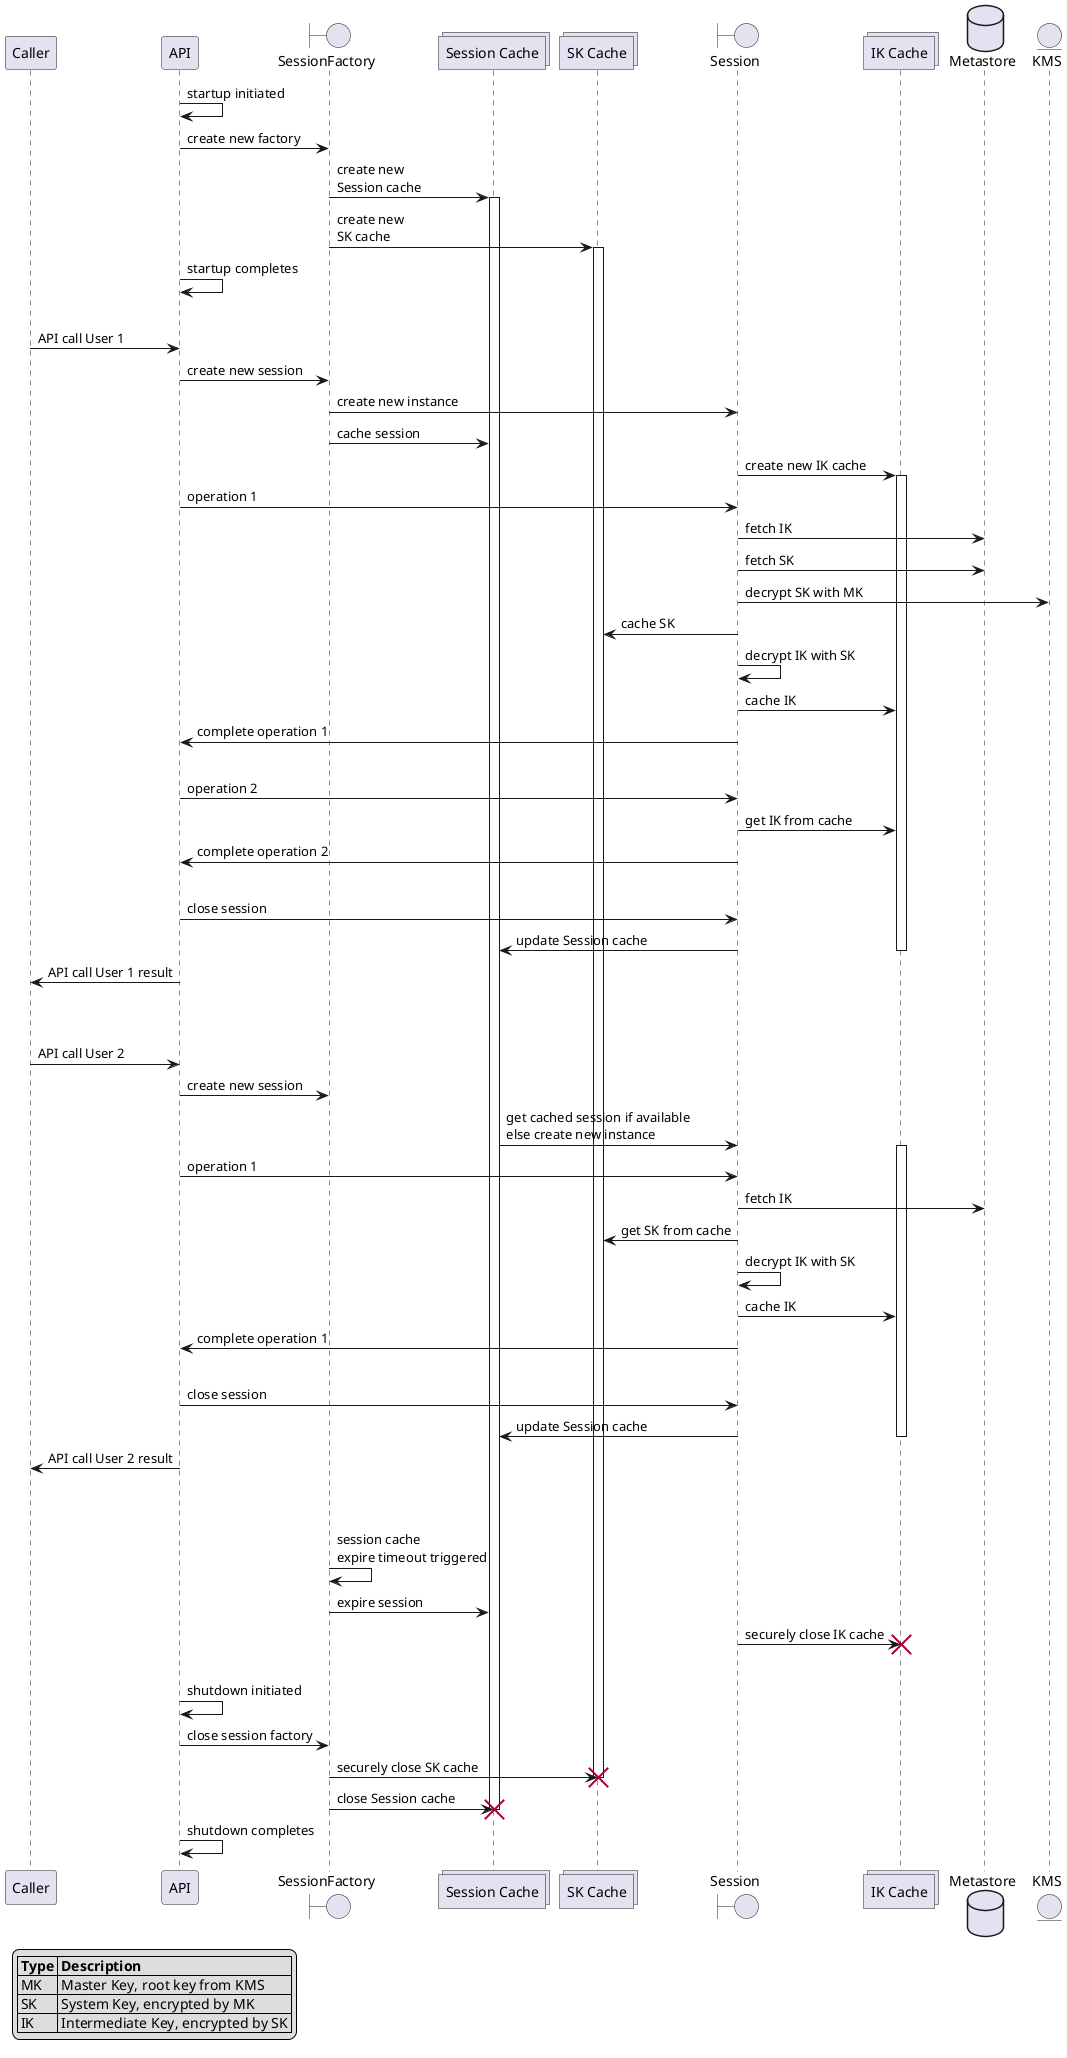 @startuml

skinparam shadowing false

legend left
|= Type |= Description |
| MK | Master Key, root key from KMS |
| SK | System Key, encrypted by MK |
| IK | Intermediate Key, encrypted by SK |
endlegend

participant Caller
participant API
boundary SessionFactory
collections "Session Cache"
collections "SK Cache"
boundary Session
collections "IK Cache"
database Metastore
entity KMS

API -> API : startup initiated
API -> SessionFactory : create new factory
SessionFactory -> "Session Cache" : create new \nSession cache
activate "Session Cache"
SessionFactory -> "SK Cache" : create new \nSK cache
activate "SK Cache"
API -> API : startup completes
|||
Caller -> API : API call User 1
API -> SessionFactory : create new session
SessionFactory -> Session : create new instance
SessionFactory -> "Session Cache" : cache session
Session -> "IK Cache" : create new IK cache
activate "IK Cache"
API -> Session : operation 1
Session -> Metastore : fetch IK
Session -> Metastore : fetch SK
Session -> KMS : decrypt SK with MK
Session -> "SK Cache" : cache SK
Session -> Session : decrypt IK with SK
Session -> "IK Cache" : cache IK
Session -> API : complete operation 1
|||
API -> Session : operation 2
Session -> "IK Cache" : get IK from cache
Session -> API : complete operation 2
|||
API -> Session : close session
Session -> "Session Cache" : update Session cache
deactivate "IK Cache"
API -> Caller : API call User 1 result
|||
|||
Caller -> API : API call User 2
API -> SessionFactory : create new session
"Session Cache" -> Session : get cached session if available\nelse create new instance
activate "IK Cache"
API -> Session : operation 1
Session -> Metastore : fetch IK
Session -> "SK Cache" : get SK from cache
Session -> Session : decrypt IK with SK
Session -> "IK Cache" : cache IK
Session -> API : complete operation 1
|||
API -> Session : close session
Session -> "Session Cache" : update Session cache
deactivate "IK Cache"
API -> Caller : API call User 2 result
|||
|||
SessionFactory -> SessionFactory : session cache \nexpire timeout triggered
SessionFactory -> "Session Cache" : expire session
Session -> "IK Cache" : securely close IK cache
destroy "IK Cache"
|||
API -> API : shutdown initiated
API -> SessionFactory : close session factory
SessionFactory -> "SK Cache" : securely close SK cache
destroy "SK Cache"
SessionFactory -> "Session Cache" : close Session cache
destroy "Session Cache"
API -> API : shutdown completes

@enduml
